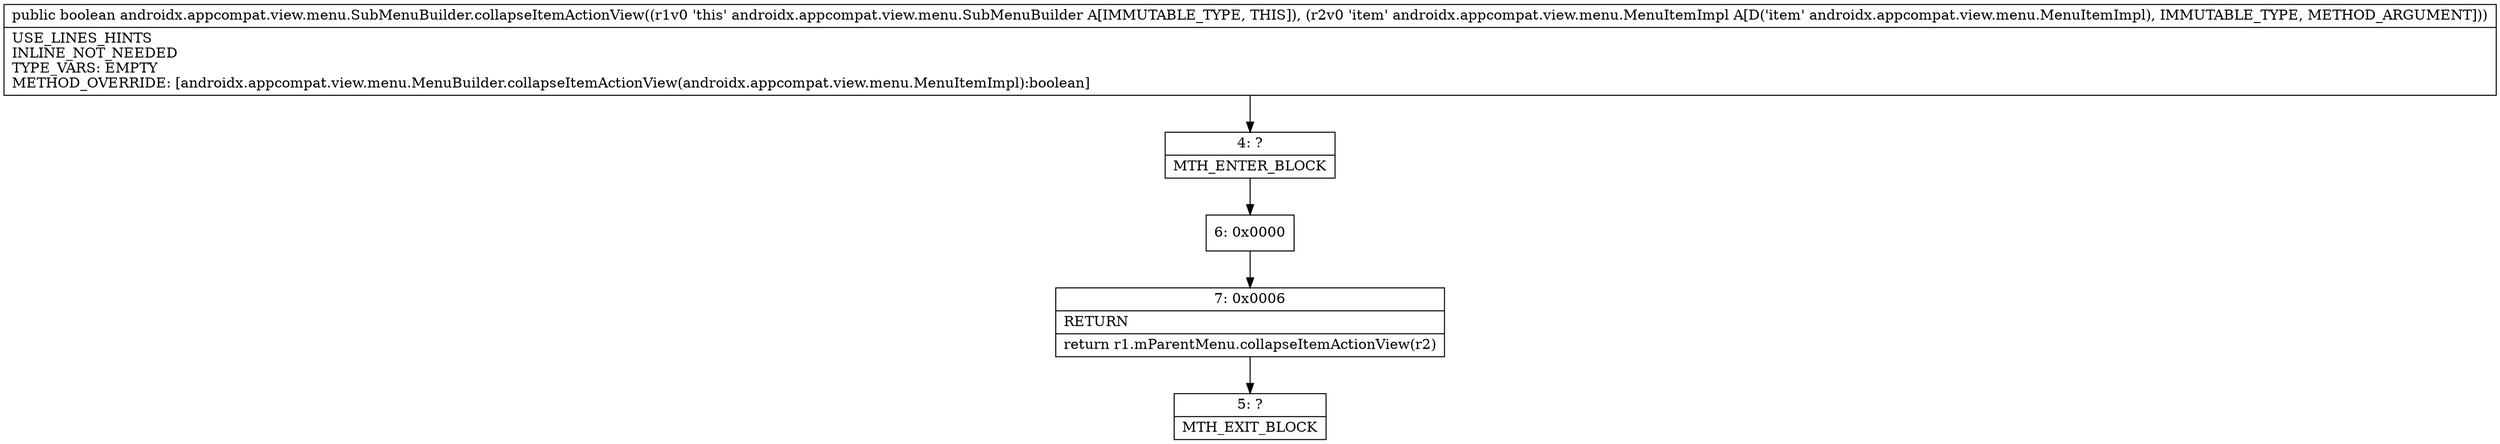 digraph "CFG forandroidx.appcompat.view.menu.SubMenuBuilder.collapseItemActionView(Landroidx\/appcompat\/view\/menu\/MenuItemImpl;)Z" {
Node_4 [shape=record,label="{4\:\ ?|MTH_ENTER_BLOCK\l}"];
Node_6 [shape=record,label="{6\:\ 0x0000}"];
Node_7 [shape=record,label="{7\:\ 0x0006|RETURN\l|return r1.mParentMenu.collapseItemActionView(r2)\l}"];
Node_5 [shape=record,label="{5\:\ ?|MTH_EXIT_BLOCK\l}"];
MethodNode[shape=record,label="{public boolean androidx.appcompat.view.menu.SubMenuBuilder.collapseItemActionView((r1v0 'this' androidx.appcompat.view.menu.SubMenuBuilder A[IMMUTABLE_TYPE, THIS]), (r2v0 'item' androidx.appcompat.view.menu.MenuItemImpl A[D('item' androidx.appcompat.view.menu.MenuItemImpl), IMMUTABLE_TYPE, METHOD_ARGUMENT]))  | USE_LINES_HINTS\lINLINE_NOT_NEEDED\lTYPE_VARS: EMPTY\lMETHOD_OVERRIDE: [androidx.appcompat.view.menu.MenuBuilder.collapseItemActionView(androidx.appcompat.view.menu.MenuItemImpl):boolean]\l}"];
MethodNode -> Node_4;Node_4 -> Node_6;
Node_6 -> Node_7;
Node_7 -> Node_5;
}

